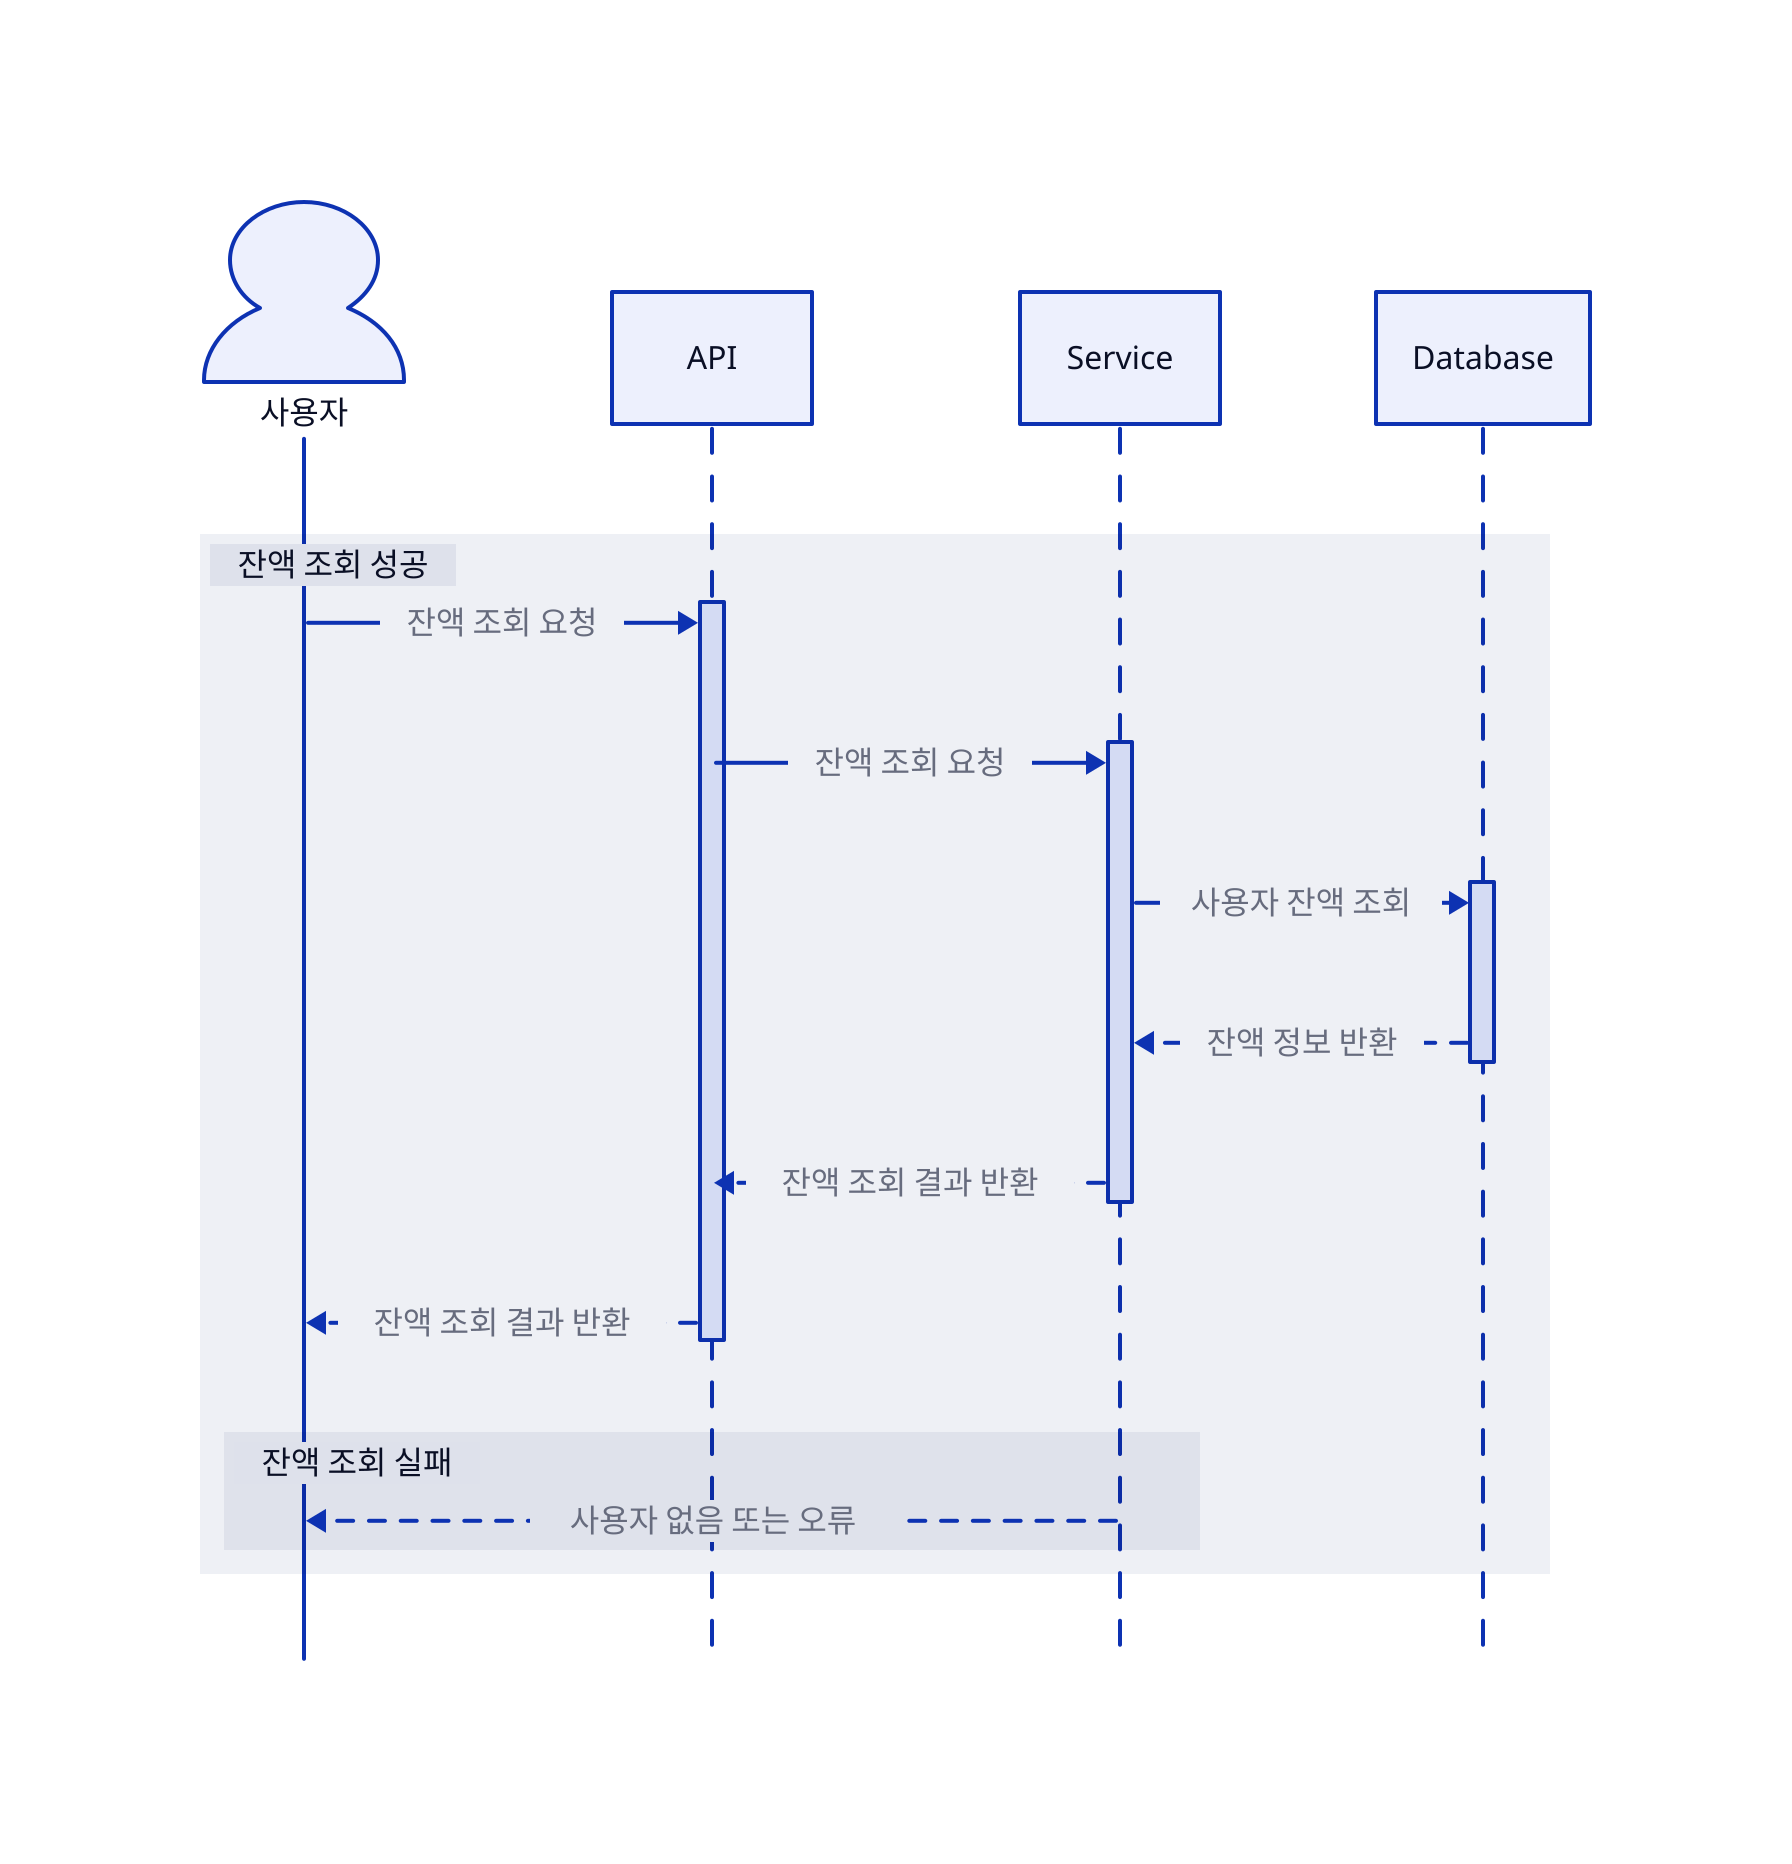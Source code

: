 shape: sequence_diagram
user: 사용자 {shape: person}
api: API
service: Service
db: Database

user.style: {
  stroke-dash: 0
}

잔액 조회 성공: {
  user -> api.t: 잔액 조회 요청
  api -> service.t: 잔액 조회 요청
  service.t -> db.t: 사용자 잔액 조회
  db.t -> service.t: 잔액 정보 반환 {
    style.stroke-dash: 4
  }
  service.t -> api: 잔액 조회 결과 반환 {
    style.stroke-dash: 4
  }
  api.t -> user: 잔액 조회 결과 반환 {
    style.stroke-dash: 4
  }

  잔액 조회 실패: {
    service -> user: 사용자 없음 또는 오류 {
      style.stroke-dash: 4
    }
  }
}

